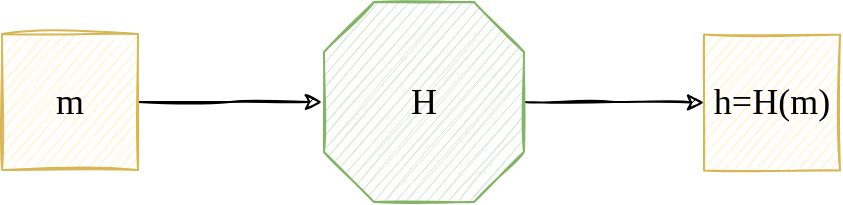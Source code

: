 <mxfile version="15.8.8" type="device"><diagram id="JP0gBPxypD-B3swmiFSp" name="Page-1"><mxGraphModel dx="1422" dy="780" grid="1" gridSize="10" guides="1" tooltips="1" connect="1" arrows="1" fold="1" page="1" pageScale="1" pageWidth="827" pageHeight="1169" math="0" shadow="0"><root><mxCell id="0"/><mxCell id="1" parent="0"/><mxCell id="-W8e4OslXIXU3TgRTyBF-17" style="edgeStyle=orthogonalEdgeStyle;rounded=0;sketch=1;orthogonalLoop=1;jettySize=auto;html=1;fontFamily=Maven Pro;fontSize=18;" parent="1" source="Y4TUV4H3YHWyU1hq7ZdA-3" target="-W8e4OslXIXU3TgRTyBF-4" edge="1"><mxGeometry relative="1" as="geometry"/></mxCell><mxCell id="Y4TUV4H3YHWyU1hq7ZdA-3" value="H" style="verticalLabelPosition=middle;verticalAlign=middle;html=1;shape=mxgraph.basic.polygon;polyCoords=[[0.25,0],[0.75,0],[1,0.25],[1,0.75],[0.75,1],[0.25,1],[0,0.75],[0,0.25]];polyline=0;sketch=1;fillColor=#d5e8d4;strokeColor=#82b366;fontFamily=Maven Pro;fontSize=18;whiteSpace=wrap;labelPosition=center;align=center;" parent="1" vertex="1"><mxGeometry x="351" y="350" width="100" height="100" as="geometry"/></mxCell><mxCell id="-W8e4OslXIXU3TgRTyBF-18" style="edgeStyle=orthogonalEdgeStyle;rounded=0;sketch=1;orthogonalLoop=1;jettySize=auto;html=1;fontFamily=Maven Pro;fontSize=18;" parent="1" source="-W8e4OslXIXU3TgRTyBF-3" edge="1"><mxGeometry relative="1" as="geometry"><mxPoint x="350" y="400" as="targetPoint"/></mxGeometry></mxCell><mxCell id="-W8e4OslXIXU3TgRTyBF-3" value="m" style="whiteSpace=wrap;html=1;aspect=fixed;sketch=1;fontFamily=Maven Pro;fontSize=18;fillColor=#fff2cc;strokeColor=#d6b656;" parent="1" vertex="1"><mxGeometry x="190" y="366" width="68" height="68" as="geometry"/></mxCell><mxCell id="-W8e4OslXIXU3TgRTyBF-4" value="h=H(m)" style="whiteSpace=wrap;html=1;aspect=fixed;sketch=1;fontFamily=Maven Pro;fontSize=18;fillColor=#fff2cc;strokeColor=#d6b656;" parent="1" vertex="1"><mxGeometry x="541" y="366.25" width="68" height="68" as="geometry"/></mxCell></root></mxGraphModel></diagram></mxfile>